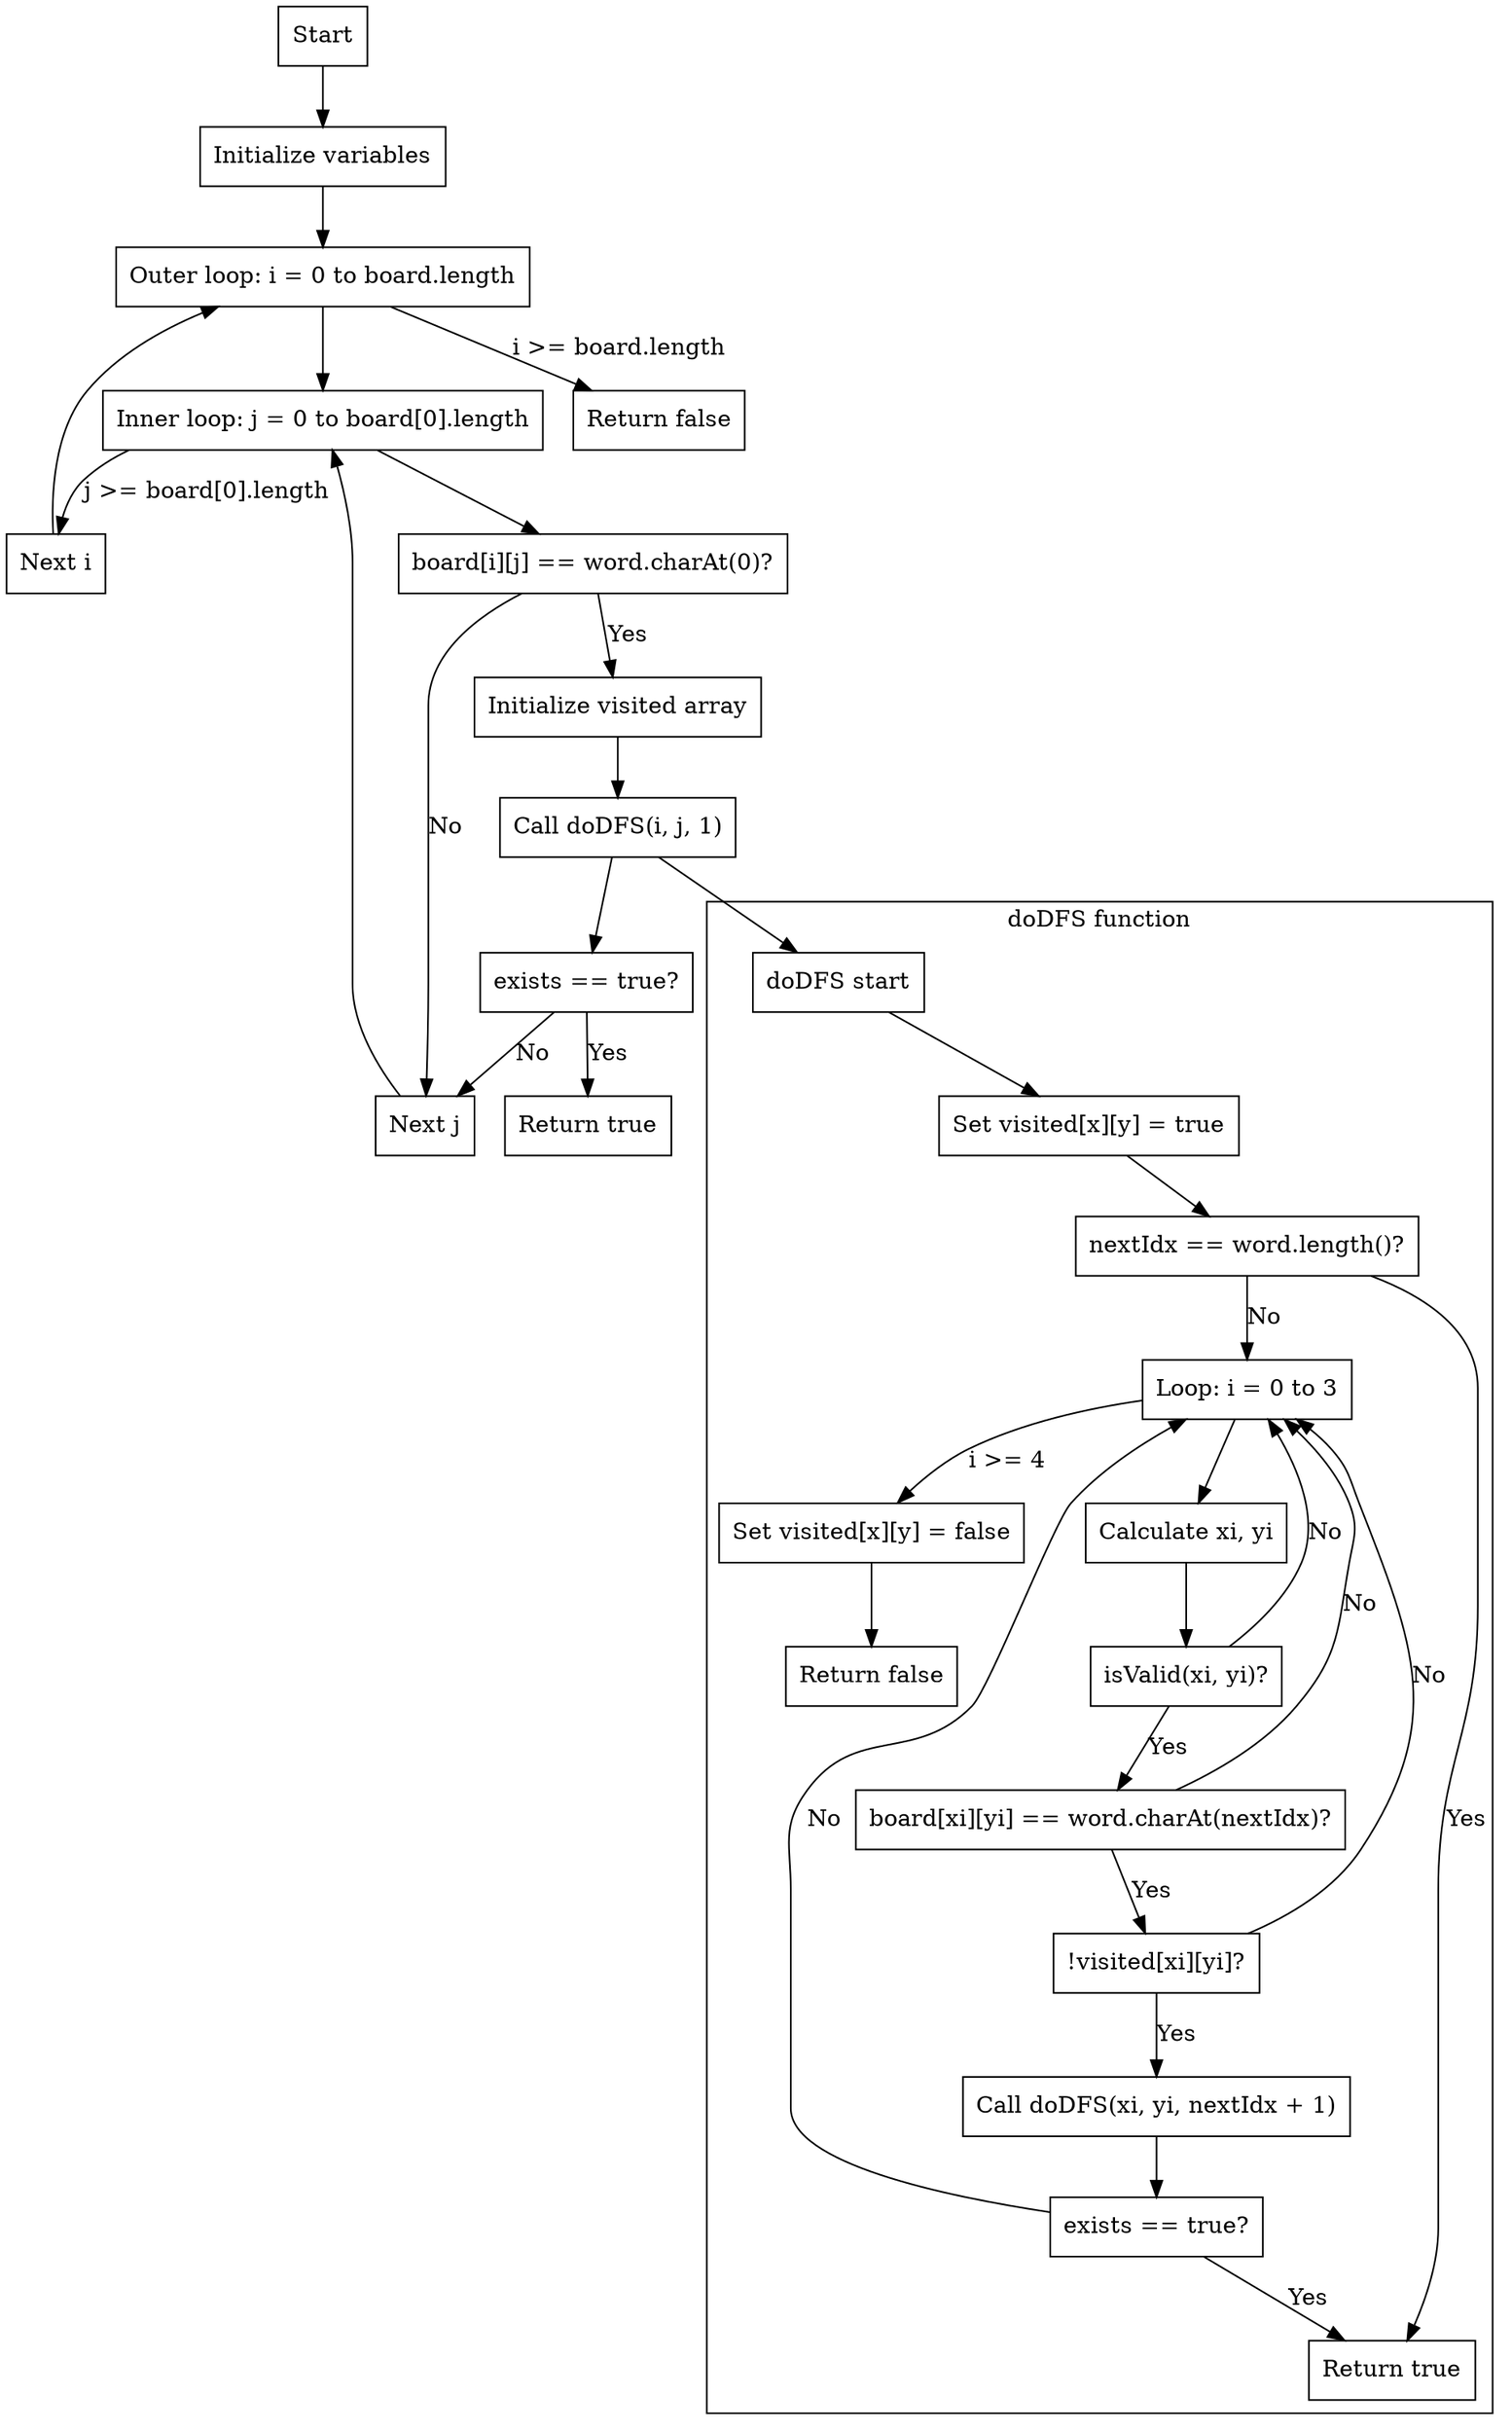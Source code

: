 digraph WordSearchCFG {
    node [shape=rectangle];
    
    start [label="Start"];
    init [label="Initialize variables"];
    outer_loop [label="Outer loop: i = 0 to board.length"];
    inner_loop [label="Inner loop: j = 0 to board[0].length"];
    check_first_char [label="board[i][j] == word.charAt(0)?"];
    init_visited [label="Initialize visited array"];
    call_dfs [label="Call doDFS(i, j, 1)"];
    check_exists [label="exists == true?"];
    return_true [label="Return true"];
    next_inner [label="Next j"];
    next_outer [label="Next i"];
    return_false [label="Return false"];
    
    subgraph cluster_doDFS {
        label = "doDFS function";
        dfs_start [label="doDFS start"];
        set_visited [label="Set visited[x][y] = true"];
        check_word_length [label="nextIdx == word.length()?"];
        dfs_loop [label="Loop: i = 0 to 3"];
        calculate_new_coords [label="Calculate xi, yi"];
        check_valid [label="isValid(xi, yi)?"];
        check_char_match [label="board[xi][yi] == word.charAt(nextIdx)?"];
        check_not_visited [label="!visited[xi][yi]?"];
        recursive_call [label="Call doDFS(xi, yi, nextIdx + 1)"];
        check_recursive_result [label="exists == true?"];
        reset_visited [label="Set visited[x][y] = false"];
        dfs_return_false [label="Return false"];
        dfs_return_true [label="Return true"];
    }
    
    start -> init;
    init -> outer_loop;
    outer_loop -> inner_loop;
    inner_loop -> check_first_char;
    check_first_char -> init_visited [label="Yes"];
    check_first_char -> next_inner [label="No"];
    init_visited -> call_dfs;
    call_dfs -> check_exists;
    check_exists -> return_true [label="Yes"];
    check_exists -> next_inner [label="No"];
    next_inner -> inner_loop;
    inner_loop -> next_outer [label="j >= board[0].length"];
    next_outer -> outer_loop;
    outer_loop -> return_false [label="i >= board.length"];
    
    call_dfs -> dfs_start;
    dfs_start -> set_visited;
    set_visited -> check_word_length;
    check_word_length -> dfs_return_true [label="Yes"];
    check_word_length -> dfs_loop [label="No"];
    dfs_loop -> calculate_new_coords;
    calculate_new_coords -> check_valid;
    check_valid -> check_char_match [label="Yes"];
    check_valid -> dfs_loop [label="No"];
    check_char_match -> check_not_visited [label="Yes"];
    check_char_match -> dfs_loop [label="No"];
    check_not_visited -> recursive_call [label="Yes"];
    check_not_visited -> dfs_loop [label="No"];
    recursive_call -> check_recursive_result;
    check_recursive_result -> dfs_return_true [label="Yes"];
    check_recursive_result -> dfs_loop [label="No"];
    dfs_loop -> reset_visited [label="i >= 4"];
    reset_visited -> dfs_return_false;
}
